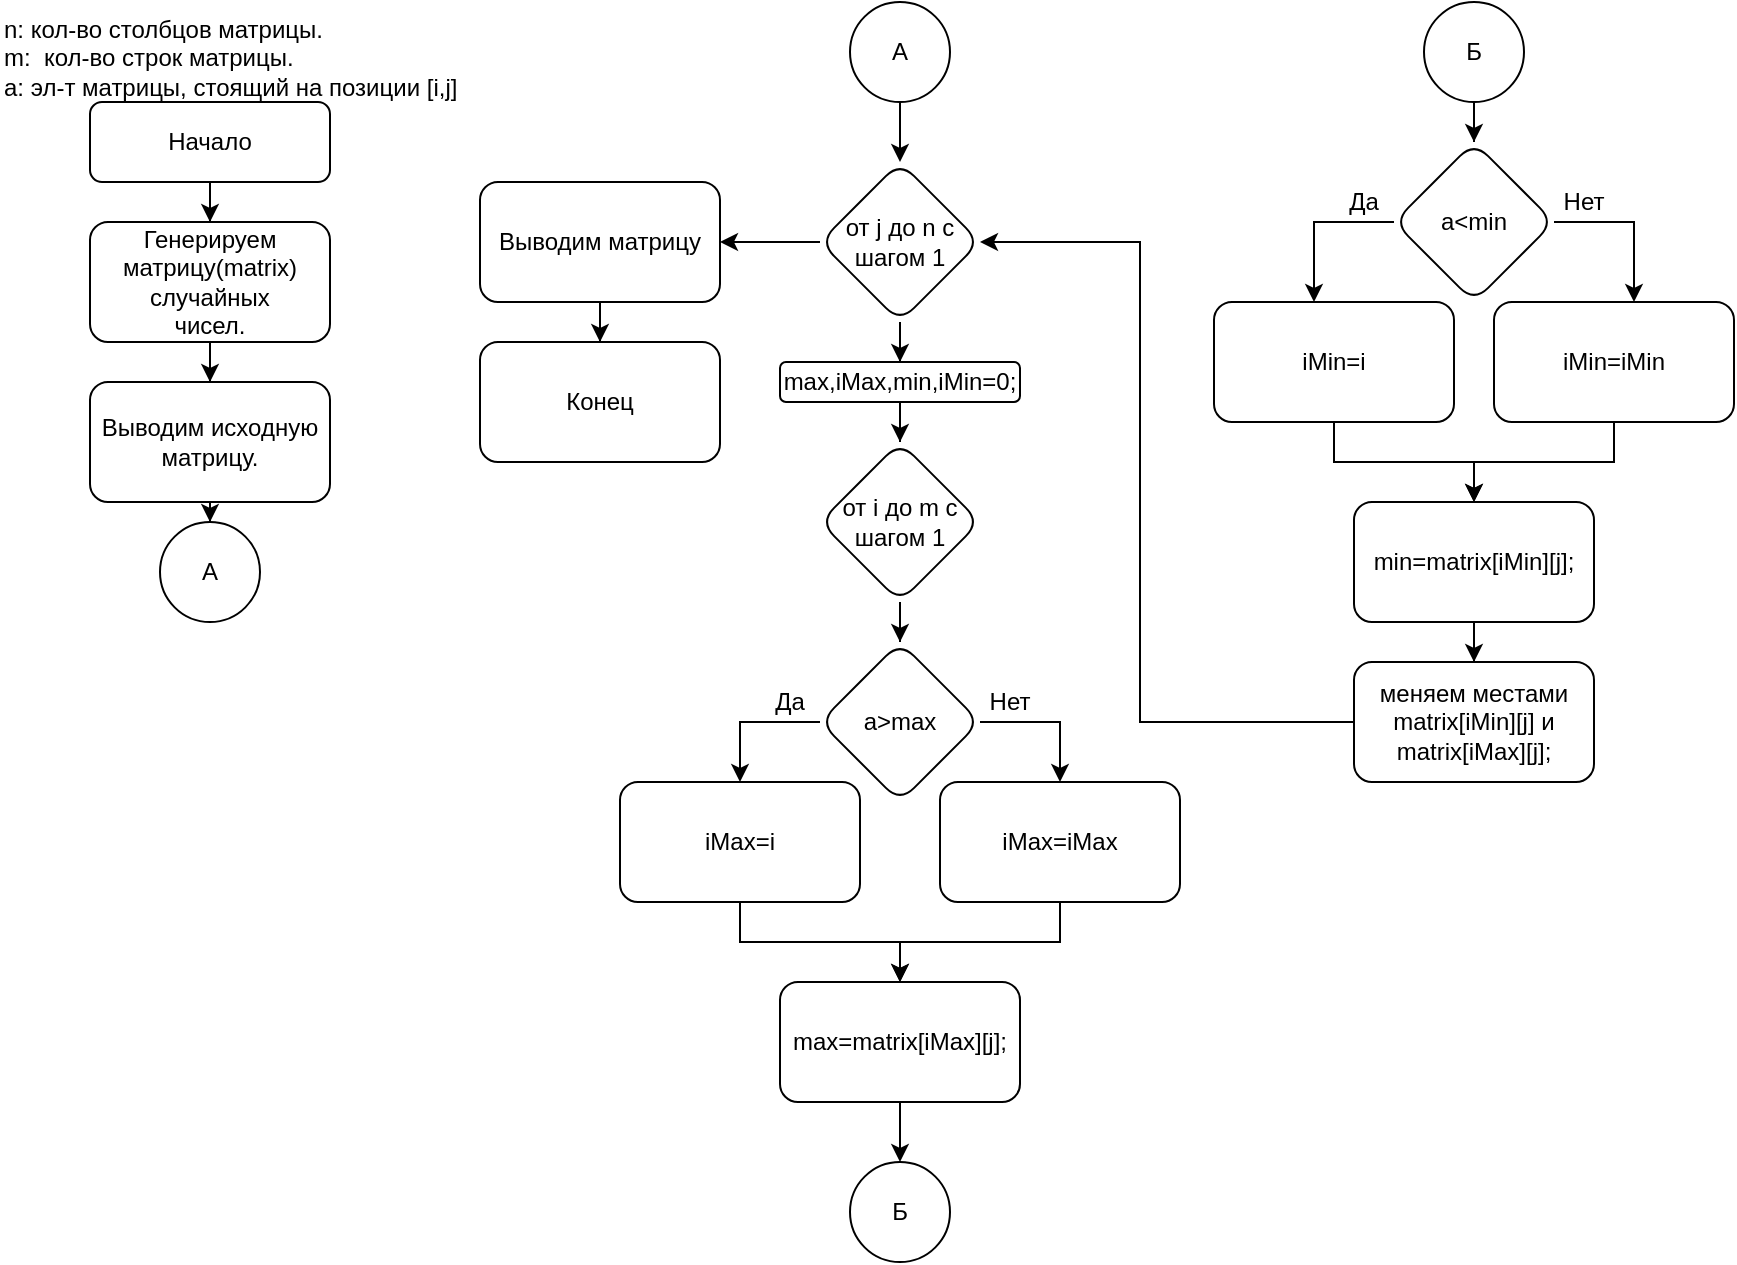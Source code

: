 <mxfile version="21.0.8" type="github">
  <diagram id="C5RBs43oDa-KdzZeNtuy" name="Page-1">
    <mxGraphModel dx="2261" dy="795" grid="1" gridSize="10" guides="1" tooltips="1" connect="1" arrows="1" fold="1" page="1" pageScale="1" pageWidth="827" pageHeight="1169" math="0" shadow="0">
      <root>
        <mxCell id="WIyWlLk6GJQsqaUBKTNV-0" />
        <mxCell id="WIyWlLk6GJQsqaUBKTNV-1" parent="WIyWlLk6GJQsqaUBKTNV-0" />
        <mxCell id="d9C8rhw2RT4JqZqJJ3nN-1" value="" style="edgeStyle=orthogonalEdgeStyle;rounded=0;orthogonalLoop=1;jettySize=auto;html=1;" edge="1" parent="WIyWlLk6GJQsqaUBKTNV-1" source="d9C8rhw2RT4JqZqJJ3nN-2" target="d9C8rhw2RT4JqZqJJ3nN-4">
          <mxGeometry relative="1" as="geometry" />
        </mxCell>
        <mxCell id="d9C8rhw2RT4JqZqJJ3nN-2" value="Начало" style="rounded=1;whiteSpace=wrap;html=1;fontSize=12;glass=0;strokeWidth=1;shadow=0;" vertex="1" parent="WIyWlLk6GJQsqaUBKTNV-1">
          <mxGeometry x="5" y="110" width="120" height="40" as="geometry" />
        </mxCell>
        <mxCell id="d9C8rhw2RT4JqZqJJ3nN-3" value="" style="edgeStyle=orthogonalEdgeStyle;rounded=0;orthogonalLoop=1;jettySize=auto;html=1;" edge="1" parent="WIyWlLk6GJQsqaUBKTNV-1" source="d9C8rhw2RT4JqZqJJ3nN-4" target="d9C8rhw2RT4JqZqJJ3nN-6">
          <mxGeometry relative="1" as="geometry" />
        </mxCell>
        <mxCell id="d9C8rhw2RT4JqZqJJ3nN-4" value="&lt;div&gt;Генерируем&lt;/div&gt;&lt;div&gt;матрицу(matrix) случайных&lt;/div&gt;&lt;div&gt;чисел.&lt;br&gt;&lt;/div&gt;" style="whiteSpace=wrap;html=1;rounded=1;glass=0;strokeWidth=1;shadow=0;" vertex="1" parent="WIyWlLk6GJQsqaUBKTNV-1">
          <mxGeometry x="5" y="170" width="120" height="60" as="geometry" />
        </mxCell>
        <mxCell id="d9C8rhw2RT4JqZqJJ3nN-5" value="" style="edgeStyle=orthogonalEdgeStyle;rounded=0;orthogonalLoop=1;jettySize=auto;html=1;" edge="1" parent="WIyWlLk6GJQsqaUBKTNV-1" source="d9C8rhw2RT4JqZqJJ3nN-6" target="d9C8rhw2RT4JqZqJJ3nN-16">
          <mxGeometry relative="1" as="geometry" />
        </mxCell>
        <mxCell id="d9C8rhw2RT4JqZqJJ3nN-6" value="&lt;div&gt;Выводим исходную матрицу.&lt;/div&gt;" style="whiteSpace=wrap;html=1;rounded=1;glass=0;strokeWidth=1;shadow=0;" vertex="1" parent="WIyWlLk6GJQsqaUBKTNV-1">
          <mxGeometry x="5" y="250" width="120" height="60" as="geometry" />
        </mxCell>
        <mxCell id="d9C8rhw2RT4JqZqJJ3nN-23" value="" style="edgeStyle=orthogonalEdgeStyle;rounded=0;orthogonalLoop=1;jettySize=auto;html=1;" edge="1" parent="WIyWlLk6GJQsqaUBKTNV-1" source="d9C8rhw2RT4JqZqJJ3nN-9" target="d9C8rhw2RT4JqZqJJ3nN-22">
          <mxGeometry relative="1" as="geometry" />
        </mxCell>
        <mxCell id="d9C8rhw2RT4JqZqJJ3nN-62" value="" style="edgeStyle=orthogonalEdgeStyle;rounded=0;orthogonalLoop=1;jettySize=auto;html=1;" edge="1" parent="WIyWlLk6GJQsqaUBKTNV-1" source="d9C8rhw2RT4JqZqJJ3nN-9" target="d9C8rhw2RT4JqZqJJ3nN-61">
          <mxGeometry relative="1" as="geometry" />
        </mxCell>
        <mxCell id="d9C8rhw2RT4JqZqJJ3nN-9" value="от j до n с шагом 1" style="rhombus;whiteSpace=wrap;html=1;rounded=1;glass=0;strokeWidth=1;shadow=0;" vertex="1" parent="WIyWlLk6GJQsqaUBKTNV-1">
          <mxGeometry x="370" y="140" width="80" height="80" as="geometry" />
        </mxCell>
        <mxCell id="d9C8rhw2RT4JqZqJJ3nN-10" value="&lt;div&gt;n: кол-во столбцов матрицы.&lt;/div&gt;&lt;div&gt;m:&amp;nbsp; кол-во строк матрицы.&lt;/div&gt;&lt;div&gt;a: эл-т матрицы, стоящий на позиции [i,j]&lt;/div&gt;" style="text;whiteSpace=wrap;html=1;" vertex="1" parent="WIyWlLk6GJQsqaUBKTNV-1">
          <mxGeometry x="-40" y="60" width="235" height="40" as="geometry" />
        </mxCell>
        <mxCell id="d9C8rhw2RT4JqZqJJ3nN-26" value="" style="edgeStyle=orthogonalEdgeStyle;rounded=0;orthogonalLoop=1;jettySize=auto;html=1;" edge="1" parent="WIyWlLk6GJQsqaUBKTNV-1" source="d9C8rhw2RT4JqZqJJ3nN-12" target="d9C8rhw2RT4JqZqJJ3nN-25">
          <mxGeometry relative="1" as="geometry" />
        </mxCell>
        <mxCell id="d9C8rhw2RT4JqZqJJ3nN-12" value="от i до m с шагом 1" style="rhombus;whiteSpace=wrap;html=1;rounded=1;glass=0;strokeWidth=1;shadow=0;" vertex="1" parent="WIyWlLk6GJQsqaUBKTNV-1">
          <mxGeometry x="370" y="280" width="80" height="80" as="geometry" />
        </mxCell>
        <mxCell id="d9C8rhw2RT4JqZqJJ3nN-16" value="A" style="ellipse;whiteSpace=wrap;html=1;rounded=1;glass=0;strokeWidth=1;shadow=0;" vertex="1" parent="WIyWlLk6GJQsqaUBKTNV-1">
          <mxGeometry x="40" y="320" width="50" height="50" as="geometry" />
        </mxCell>
        <mxCell id="d9C8rhw2RT4JqZqJJ3nN-17" value="" style="edgeStyle=orthogonalEdgeStyle;rounded=0;orthogonalLoop=1;jettySize=auto;html=1;" edge="1" parent="WIyWlLk6GJQsqaUBKTNV-1" source="d9C8rhw2RT4JqZqJJ3nN-18" target="d9C8rhw2RT4JqZqJJ3nN-9">
          <mxGeometry relative="1" as="geometry" />
        </mxCell>
        <mxCell id="d9C8rhw2RT4JqZqJJ3nN-18" value="A" style="ellipse;whiteSpace=wrap;html=1;rounded=1;glass=0;strokeWidth=1;shadow=0;" vertex="1" parent="WIyWlLk6GJQsqaUBKTNV-1">
          <mxGeometry x="385" y="60" width="50" height="50" as="geometry" />
        </mxCell>
        <mxCell id="d9C8rhw2RT4JqZqJJ3nN-24" value="" style="edgeStyle=orthogonalEdgeStyle;rounded=0;orthogonalLoop=1;jettySize=auto;html=1;" edge="1" parent="WIyWlLk6GJQsqaUBKTNV-1" source="d9C8rhw2RT4JqZqJJ3nN-22" target="d9C8rhw2RT4JqZqJJ3nN-12">
          <mxGeometry relative="1" as="geometry" />
        </mxCell>
        <mxCell id="d9C8rhw2RT4JqZqJJ3nN-22" value="max,iMax,min,iMin=0;" style="whiteSpace=wrap;html=1;rounded=1;glass=0;strokeWidth=1;shadow=0;" vertex="1" parent="WIyWlLk6GJQsqaUBKTNV-1">
          <mxGeometry x="350" y="240" width="120" height="20" as="geometry" />
        </mxCell>
        <mxCell id="d9C8rhw2RT4JqZqJJ3nN-28" value="" style="edgeStyle=orthogonalEdgeStyle;rounded=0;orthogonalLoop=1;jettySize=auto;html=1;" edge="1" parent="WIyWlLk6GJQsqaUBKTNV-1" source="d9C8rhw2RT4JqZqJJ3nN-25" target="d9C8rhw2RT4JqZqJJ3nN-27">
          <mxGeometry relative="1" as="geometry">
            <Array as="points">
              <mxPoint x="330" y="420" />
            </Array>
          </mxGeometry>
        </mxCell>
        <mxCell id="d9C8rhw2RT4JqZqJJ3nN-30" value="" style="edgeStyle=orthogonalEdgeStyle;rounded=0;orthogonalLoop=1;jettySize=auto;html=1;" edge="1" parent="WIyWlLk6GJQsqaUBKTNV-1" source="d9C8rhw2RT4JqZqJJ3nN-25" target="d9C8rhw2RT4JqZqJJ3nN-29">
          <mxGeometry relative="1" as="geometry">
            <Array as="points">
              <mxPoint x="490" y="420" />
            </Array>
          </mxGeometry>
        </mxCell>
        <mxCell id="d9C8rhw2RT4JqZqJJ3nN-25" value="a&amp;gt;max" style="rhombus;whiteSpace=wrap;html=1;rounded=1;glass=0;strokeWidth=1;shadow=0;" vertex="1" parent="WIyWlLk6GJQsqaUBKTNV-1">
          <mxGeometry x="370" y="380" width="80" height="80" as="geometry" />
        </mxCell>
        <mxCell id="d9C8rhw2RT4JqZqJJ3nN-35" value="" style="edgeStyle=orthogonalEdgeStyle;rounded=0;orthogonalLoop=1;jettySize=auto;html=1;" edge="1" parent="WIyWlLk6GJQsqaUBKTNV-1" source="d9C8rhw2RT4JqZqJJ3nN-27" target="d9C8rhw2RT4JqZqJJ3nN-34">
          <mxGeometry relative="1" as="geometry" />
        </mxCell>
        <mxCell id="d9C8rhw2RT4JqZqJJ3nN-27" value="iMax=i" style="whiteSpace=wrap;html=1;rounded=1;glass=0;strokeWidth=1;shadow=0;" vertex="1" parent="WIyWlLk6GJQsqaUBKTNV-1">
          <mxGeometry x="270" y="450" width="120" height="60" as="geometry" />
        </mxCell>
        <mxCell id="d9C8rhw2RT4JqZqJJ3nN-36" value="" style="edgeStyle=orthogonalEdgeStyle;rounded=0;orthogonalLoop=1;jettySize=auto;html=1;" edge="1" parent="WIyWlLk6GJQsqaUBKTNV-1" source="d9C8rhw2RT4JqZqJJ3nN-29" target="d9C8rhw2RT4JqZqJJ3nN-34">
          <mxGeometry relative="1" as="geometry" />
        </mxCell>
        <mxCell id="d9C8rhw2RT4JqZqJJ3nN-29" value="iMax=iMax" style="whiteSpace=wrap;html=1;rounded=1;glass=0;strokeWidth=1;shadow=0;" vertex="1" parent="WIyWlLk6GJQsqaUBKTNV-1">
          <mxGeometry x="430" y="450" width="120" height="60" as="geometry" />
        </mxCell>
        <mxCell id="d9C8rhw2RT4JqZqJJ3nN-32" value="&lt;div&gt;Да&lt;/div&gt;" style="text;html=1;strokeColor=none;fillColor=none;align=center;verticalAlign=middle;whiteSpace=wrap;rounded=0;" vertex="1" parent="WIyWlLk6GJQsqaUBKTNV-1">
          <mxGeometry x="340" y="400" width="30" height="20" as="geometry" />
        </mxCell>
        <mxCell id="d9C8rhw2RT4JqZqJJ3nN-33" value="&lt;div&gt;Нет&lt;/div&gt;" style="text;html=1;strokeColor=none;fillColor=none;align=center;verticalAlign=middle;whiteSpace=wrap;rounded=0;" vertex="1" parent="WIyWlLk6GJQsqaUBKTNV-1">
          <mxGeometry x="450" y="400" width="30" height="20" as="geometry" />
        </mxCell>
        <mxCell id="d9C8rhw2RT4JqZqJJ3nN-56" value="" style="edgeStyle=orthogonalEdgeStyle;rounded=0;orthogonalLoop=1;jettySize=auto;html=1;" edge="1" parent="WIyWlLk6GJQsqaUBKTNV-1" source="d9C8rhw2RT4JqZqJJ3nN-34" target="d9C8rhw2RT4JqZqJJ3nN-55">
          <mxGeometry relative="1" as="geometry" />
        </mxCell>
        <mxCell id="d9C8rhw2RT4JqZqJJ3nN-34" value="max=matrix[iMax][j];" style="whiteSpace=wrap;html=1;rounded=1;glass=0;strokeWidth=1;shadow=0;" vertex="1" parent="WIyWlLk6GJQsqaUBKTNV-1">
          <mxGeometry x="350" y="550" width="120" height="60" as="geometry" />
        </mxCell>
        <mxCell id="d9C8rhw2RT4JqZqJJ3nN-37" value="" style="edgeStyle=orthogonalEdgeStyle;rounded=0;orthogonalLoop=1;jettySize=auto;html=1;" edge="1" parent="WIyWlLk6GJQsqaUBKTNV-1" source="d9C8rhw2RT4JqZqJJ3nN-39" target="d9C8rhw2RT4JqZqJJ3nN-41">
          <mxGeometry relative="1" as="geometry">
            <Array as="points">
              <mxPoint x="617" y="170" />
            </Array>
          </mxGeometry>
        </mxCell>
        <mxCell id="d9C8rhw2RT4JqZqJJ3nN-38" value="" style="edgeStyle=orthogonalEdgeStyle;rounded=0;orthogonalLoop=1;jettySize=auto;html=1;" edge="1" parent="WIyWlLk6GJQsqaUBKTNV-1" source="d9C8rhw2RT4JqZqJJ3nN-39" target="d9C8rhw2RT4JqZqJJ3nN-43">
          <mxGeometry relative="1" as="geometry">
            <Array as="points">
              <mxPoint x="777" y="170" />
            </Array>
          </mxGeometry>
        </mxCell>
        <mxCell id="d9C8rhw2RT4JqZqJJ3nN-39" value="a&amp;lt;min" style="rhombus;whiteSpace=wrap;html=1;rounded=1;glass=0;strokeWidth=1;shadow=0;" vertex="1" parent="WIyWlLk6GJQsqaUBKTNV-1">
          <mxGeometry x="657" y="130" width="80" height="80" as="geometry" />
        </mxCell>
        <mxCell id="d9C8rhw2RT4JqZqJJ3nN-40" value="" style="edgeStyle=orthogonalEdgeStyle;rounded=0;orthogonalLoop=1;jettySize=auto;html=1;" edge="1" parent="WIyWlLk6GJQsqaUBKTNV-1" source="d9C8rhw2RT4JqZqJJ3nN-41" target="d9C8rhw2RT4JqZqJJ3nN-46">
          <mxGeometry relative="1" as="geometry" />
        </mxCell>
        <mxCell id="d9C8rhw2RT4JqZqJJ3nN-41" value="iMin=i" style="whiteSpace=wrap;html=1;rounded=1;glass=0;strokeWidth=1;shadow=0;" vertex="1" parent="WIyWlLk6GJQsqaUBKTNV-1">
          <mxGeometry x="567" y="210" width="120" height="60" as="geometry" />
        </mxCell>
        <mxCell id="d9C8rhw2RT4JqZqJJ3nN-42" value="" style="edgeStyle=orthogonalEdgeStyle;rounded=0;orthogonalLoop=1;jettySize=auto;html=1;" edge="1" parent="WIyWlLk6GJQsqaUBKTNV-1" source="d9C8rhw2RT4JqZqJJ3nN-43" target="d9C8rhw2RT4JqZqJJ3nN-46">
          <mxGeometry relative="1" as="geometry" />
        </mxCell>
        <mxCell id="d9C8rhw2RT4JqZqJJ3nN-43" value="iMin=iMin" style="whiteSpace=wrap;html=1;rounded=1;glass=0;strokeWidth=1;shadow=0;" vertex="1" parent="WIyWlLk6GJQsqaUBKTNV-1">
          <mxGeometry x="707" y="210" width="120" height="60" as="geometry" />
        </mxCell>
        <mxCell id="d9C8rhw2RT4JqZqJJ3nN-44" value="&lt;div&gt;Да&lt;/div&gt;" style="text;html=1;strokeColor=none;fillColor=none;align=center;verticalAlign=middle;whiteSpace=wrap;rounded=0;" vertex="1" parent="WIyWlLk6GJQsqaUBKTNV-1">
          <mxGeometry x="627" y="150" width="30" height="20" as="geometry" />
        </mxCell>
        <mxCell id="d9C8rhw2RT4JqZqJJ3nN-45" value="&lt;div&gt;Нет&lt;/div&gt;" style="text;html=1;strokeColor=none;fillColor=none;align=center;verticalAlign=middle;whiteSpace=wrap;rounded=0;" vertex="1" parent="WIyWlLk6GJQsqaUBKTNV-1">
          <mxGeometry x="737" y="150" width="30" height="20" as="geometry" />
        </mxCell>
        <mxCell id="d9C8rhw2RT4JqZqJJ3nN-53" value="" style="edgeStyle=orthogonalEdgeStyle;rounded=0;orthogonalLoop=1;jettySize=auto;html=1;" edge="1" parent="WIyWlLk6GJQsqaUBKTNV-1" source="d9C8rhw2RT4JqZqJJ3nN-46" target="d9C8rhw2RT4JqZqJJ3nN-52">
          <mxGeometry relative="1" as="geometry" />
        </mxCell>
        <mxCell id="d9C8rhw2RT4JqZqJJ3nN-46" value="min=matrix[iMin][j];" style="whiteSpace=wrap;html=1;rounded=1;glass=0;strokeWidth=1;shadow=0;" vertex="1" parent="WIyWlLk6GJQsqaUBKTNV-1">
          <mxGeometry x="637" y="310" width="120" height="60" as="geometry" />
        </mxCell>
        <mxCell id="d9C8rhw2RT4JqZqJJ3nN-52" value="меняем местами matrix[iMin][j] и matrix[iMax][j];" style="whiteSpace=wrap;html=1;rounded=1;glass=0;strokeWidth=1;shadow=0;" vertex="1" parent="WIyWlLk6GJQsqaUBKTNV-1">
          <mxGeometry x="637" y="390" width="120" height="60" as="geometry" />
        </mxCell>
        <mxCell id="d9C8rhw2RT4JqZqJJ3nN-55" value="Б" style="ellipse;whiteSpace=wrap;html=1;rounded=1;glass=0;strokeWidth=1;shadow=0;" vertex="1" parent="WIyWlLk6GJQsqaUBKTNV-1">
          <mxGeometry x="385" y="640" width="50" height="50" as="geometry" />
        </mxCell>
        <mxCell id="d9C8rhw2RT4JqZqJJ3nN-58" value="" style="edgeStyle=orthogonalEdgeStyle;rounded=0;orthogonalLoop=1;jettySize=auto;html=1;" edge="1" parent="WIyWlLk6GJQsqaUBKTNV-1" source="d9C8rhw2RT4JqZqJJ3nN-57" target="d9C8rhw2RT4JqZqJJ3nN-39">
          <mxGeometry relative="1" as="geometry" />
        </mxCell>
        <mxCell id="d9C8rhw2RT4JqZqJJ3nN-57" value="Б" style="ellipse;whiteSpace=wrap;html=1;rounded=1;glass=0;strokeWidth=1;shadow=0;" vertex="1" parent="WIyWlLk6GJQsqaUBKTNV-1">
          <mxGeometry x="672" y="60" width="50" height="50" as="geometry" />
        </mxCell>
        <mxCell id="d9C8rhw2RT4JqZqJJ3nN-60" value="" style="endArrow=classic;html=1;rounded=0;entryX=1;entryY=0.5;entryDx=0;entryDy=0;exitX=0;exitY=0.5;exitDx=0;exitDy=0;" edge="1" parent="WIyWlLk6GJQsqaUBKTNV-1" source="d9C8rhw2RT4JqZqJJ3nN-52" target="d9C8rhw2RT4JqZqJJ3nN-9">
          <mxGeometry width="50" height="50" relative="1" as="geometry">
            <mxPoint x="530" y="430" as="sourcePoint" />
            <mxPoint x="530" y="250" as="targetPoint" />
            <Array as="points">
              <mxPoint x="530" y="420" />
              <mxPoint x="530" y="180" />
            </Array>
          </mxGeometry>
        </mxCell>
        <mxCell id="d9C8rhw2RT4JqZqJJ3nN-66" value="" style="edgeStyle=orthogonalEdgeStyle;rounded=0;orthogonalLoop=1;jettySize=auto;html=1;" edge="1" parent="WIyWlLk6GJQsqaUBKTNV-1" source="d9C8rhw2RT4JqZqJJ3nN-61" target="d9C8rhw2RT4JqZqJJ3nN-65">
          <mxGeometry relative="1" as="geometry" />
        </mxCell>
        <mxCell id="d9C8rhw2RT4JqZqJJ3nN-61" value="Выводим матрицу" style="whiteSpace=wrap;html=1;rounded=1;glass=0;strokeWidth=1;shadow=0;" vertex="1" parent="WIyWlLk6GJQsqaUBKTNV-1">
          <mxGeometry x="200" y="150" width="120" height="60" as="geometry" />
        </mxCell>
        <mxCell id="d9C8rhw2RT4JqZqJJ3nN-65" value="Конец" style="whiteSpace=wrap;html=1;rounded=1;glass=0;strokeWidth=1;shadow=0;" vertex="1" parent="WIyWlLk6GJQsqaUBKTNV-1">
          <mxGeometry x="200" y="230" width="120" height="60" as="geometry" />
        </mxCell>
      </root>
    </mxGraphModel>
  </diagram>
</mxfile>
